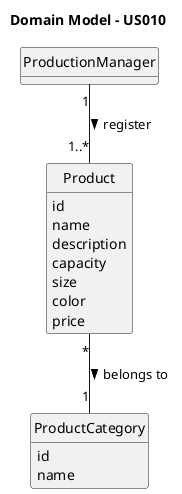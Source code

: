 @startuml
skinparam monochrome true
skinparam packageStyle rectangle
skinparam shadowing false

skinparam classAttributeIconSize 0

hide circle
hide methods

title Domain Model - US010

class ProductionManager {
}

class Product {
    id
    name
    description
    capacity
    size
    color
    price
}

class ProductCategory {
    id
    name
}

ProductionManager "1" -- "1..*" Product : register >
Product "*" -- "1" ProductCategory : belongs to >

@enduml
